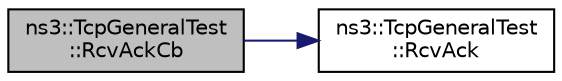 digraph "ns3::TcpGeneralTest::RcvAckCb"
{
 // LATEX_PDF_SIZE
  edge [fontname="Helvetica",fontsize="10",labelfontname="Helvetica",labelfontsize="10"];
  node [fontname="Helvetica",fontsize="10",shape=record];
  rankdir="LR";
  Node1 [label="ns3::TcpGeneralTest\l::RcvAckCb",height=0.2,width=0.4,color="black", fillcolor="grey75", style="filled", fontcolor="black",tooltip="Receive ACK Callback."];
  Node1 -> Node2 [color="midnightblue",fontsize="10",style="solid",fontname="Helvetica"];
  Node2 [label="ns3::TcpGeneralTest\l::RcvAck",height=0.2,width=0.4,color="black", fillcolor="white", style="filled",URL="$classns3_1_1_tcp_general_test.html#a3cea13990a8e0032cf2abe25f2409092",tooltip="Received ack."];
}
